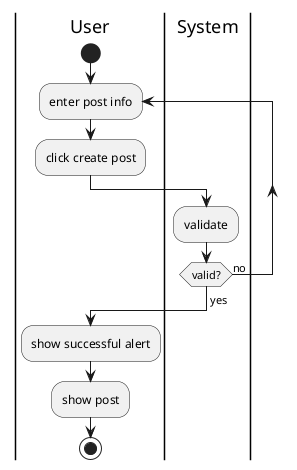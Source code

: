 @startuml
|User|
start
repeat :enter post info;
  :click create post;
  |System|
  :validate;
repeat while (valid?) is (no)
-> yes;
  |User|
  :show successful alert;
  :show post;
stop
@enduml
